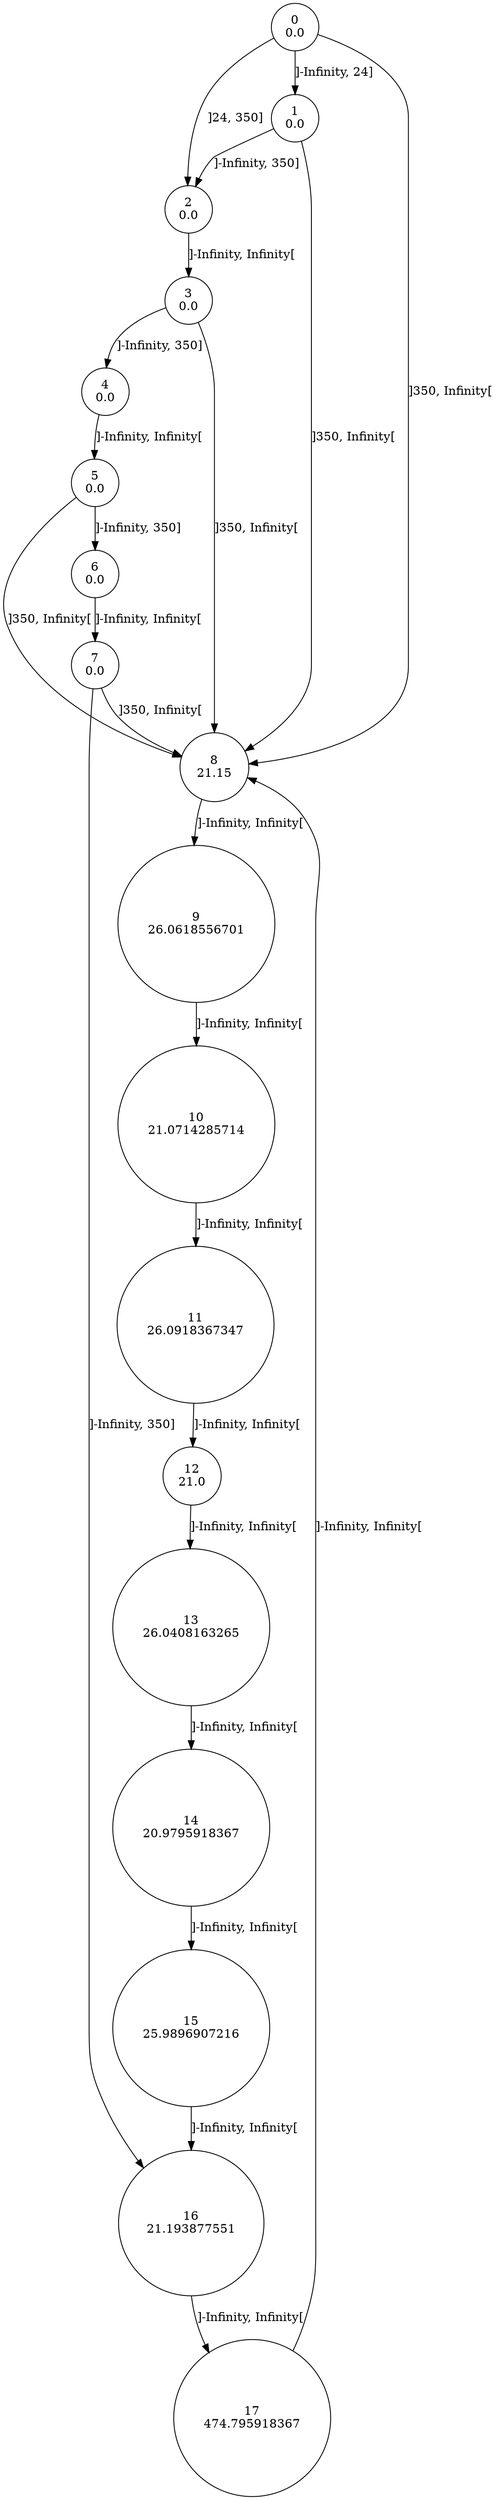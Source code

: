 digraph a {
0 [shape=circle, label="0\n0.0"];
	0 -> 1 [label="]-Infinity, 24]"];
	0 -> 2 [label="]24, 350]"];
	0 -> 8 [label="]350, Infinity["];
1 [shape=circle, label="1\n0.0"];
	1 -> 2 [label="]-Infinity, 350]"];
	1 -> 8 [label="]350, Infinity["];
2 [shape=circle, label="2\n0.0"];
	2 -> 3 [label="]-Infinity, Infinity["];
3 [shape=circle, label="3\n0.0"];
	3 -> 4 [label="]-Infinity, 350]"];
	3 -> 8 [label="]350, Infinity["];
4 [shape=circle, label="4\n0.0"];
	4 -> 5 [label="]-Infinity, Infinity["];
5 [shape=circle, label="5\n0.0"];
	5 -> 6 [label="]-Infinity, 350]"];
	5 -> 8 [label="]350, Infinity["];
6 [shape=circle, label="6\n0.0"];
	6 -> 7 [label="]-Infinity, Infinity["];
7 [shape=circle, label="7\n0.0"];
	7 -> 16 [label="]-Infinity, 350]"];
	7 -> 8 [label="]350, Infinity["];
8 [shape=circle, label="8\n21.15"];
	8 -> 9 [label="]-Infinity, Infinity["];
9 [shape=circle, label="9\n26.0618556701"];
	9 -> 10 [label="]-Infinity, Infinity["];
10 [shape=circle, label="10\n21.0714285714"];
	10 -> 11 [label="]-Infinity, Infinity["];
11 [shape=circle, label="11\n26.0918367347"];
	11 -> 12 [label="]-Infinity, Infinity["];
12 [shape=circle, label="12\n21.0"];
	12 -> 13 [label="]-Infinity, Infinity["];
13 [shape=circle, label="13\n26.0408163265"];
	13 -> 14 [label="]-Infinity, Infinity["];
14 [shape=circle, label="14\n20.9795918367"];
	14 -> 15 [label="]-Infinity, Infinity["];
15 [shape=circle, label="15\n25.9896907216"];
	15 -> 16 [label="]-Infinity, Infinity["];
16 [shape=circle, label="16\n21.193877551"];
	16 -> 17 [label="]-Infinity, Infinity["];
17 [shape=circle, label="17\n474.795918367"];
	17 -> 8 [label="]-Infinity, Infinity["];
}